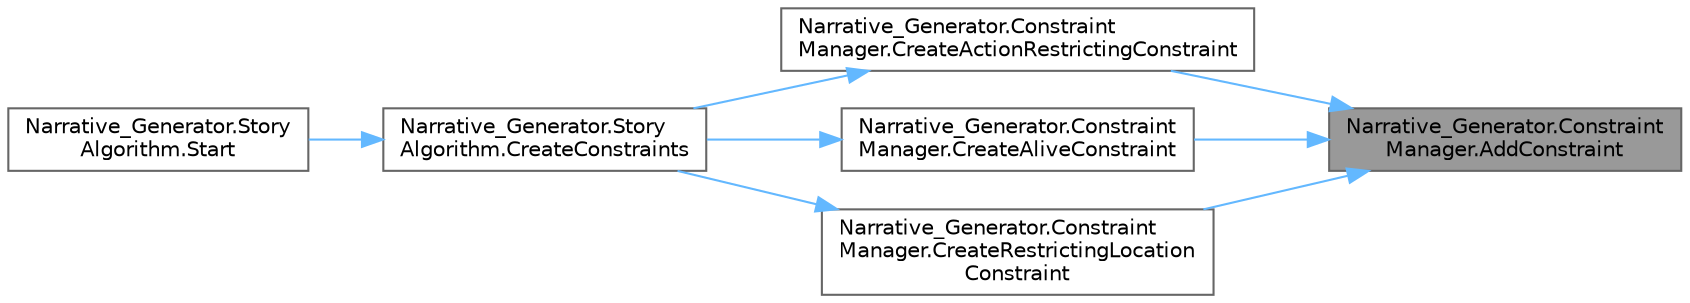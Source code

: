 digraph "Narrative_Generator.ConstraintManager.AddConstraint"
{
 // LATEX_PDF_SIZE
  bgcolor="transparent";
  edge [fontname=Helvetica,fontsize=10,labelfontname=Helvetica,labelfontsize=10];
  node [fontname=Helvetica,fontsize=10,shape=box,height=0.2,width=0.4];
  rankdir="RL";
  Node1 [label="Narrative_Generator.Constraint\lManager.AddConstraint",height=0.2,width=0.4,color="gray40", fillcolor="grey60", style="filled", fontcolor="black",tooltip="Adds the specified constraint to the constraint list."];
  Node1 -> Node2 [dir="back",color="steelblue1",style="solid"];
  Node2 [label="Narrative_Generator.Constraint\lManager.CreateActionRestrictingConstraint",height=0.2,width=0.4,color="grey40", fillcolor="white", style="filled",URL="$class_narrative___generator_1_1_constraint_manager.html#a9c93659376c1279cb6ad16a8d0338b50",tooltip="A method for creating an instance of a constraint on the possibility of performing certain actions or..."];
  Node2 -> Node3 [dir="back",color="steelblue1",style="solid"];
  Node3 [label="Narrative_Generator.Story\lAlgorithm.CreateConstraints",height=0.2,width=0.4,color="grey40", fillcolor="white", style="filled",URL="$class_narrative___generator_1_1_story_algorithm.html#a2170a99b955e35b088b310b1ee1b0f46",tooltip="A method that defines the constraints imposed on the story."];
  Node3 -> Node4 [dir="back",color="steelblue1",style="solid"];
  Node4 [label="Narrative_Generator.Story\lAlgorithm.Start",height=0.2,width=0.4,color="grey40", fillcolor="white", style="filled",URL="$class_narrative___generator_1_1_story_algorithm.html#a84193cf4bd94e0c652a31dbb175214d1",tooltip="Method is an entry point that controls the operation of the algorithm (the sequence of launching othe..."];
  Node1 -> Node5 [dir="back",color="steelblue1",style="solid"];
  Node5 [label="Narrative_Generator.Constraint\lManager.CreateAliveConstraint",height=0.2,width=0.4,color="grey40", fillcolor="white", style="filled",URL="$class_narrative___generator_1_1_constraint_manager.html#ad57e3b5ef3bae981c265dc0cb49d446f",tooltip="A method for creating an instance of a constraint imposed by story on the lifetime of an agent."];
  Node5 -> Node3 [dir="back",color="steelblue1",style="solid"];
  Node1 -> Node6 [dir="back",color="steelblue1",style="solid"];
  Node6 [label="Narrative_Generator.Constraint\lManager.CreateRestrictingLocation\lConstraint",height=0.2,width=0.4,color="grey40", fillcolor="white", style="filled",URL="$class_narrative___generator_1_1_constraint_manager.html#ad24f2229c54cb17338f44cf0282b5c5f",tooltip="A method for creating an instance of a constraint on the availability of locations."];
  Node6 -> Node3 [dir="back",color="steelblue1",style="solid"];
}
